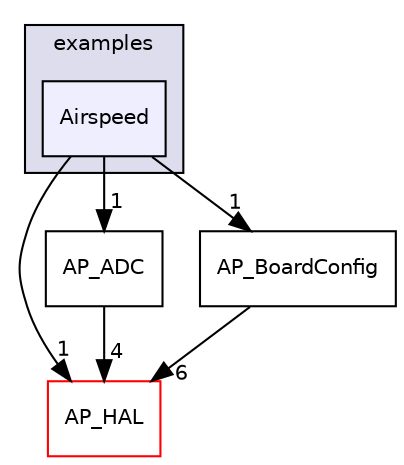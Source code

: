 digraph "libraries/AP_Airspeed/examples/Airspeed" {
  compound=true
  node [ fontsize="10", fontname="Helvetica"];
  edge [ labelfontsize="10", labelfontname="Helvetica"];
  subgraph clusterdir_42e4b097135d2d21026fdabe085c0288 {
    graph [ bgcolor="#ddddee", pencolor="black", label="examples" fontname="Helvetica", fontsize="10", URL="dir_42e4b097135d2d21026fdabe085c0288.html"]
  dir_6f85462fe0b7d25b961401d429f092a2 [shape=box, label="Airspeed", style="filled", fillcolor="#eeeeff", pencolor="black", URL="dir_6f85462fe0b7d25b961401d429f092a2.html"];
  }
  dir_1cbc10423b2512b31103883361e0123b [shape=box label="AP_HAL" fillcolor="white" style="filled" color="red" URL="dir_1cbc10423b2512b31103883361e0123b.html"];
  dir_996e8670f125f81a54035ee10c7e09eb [shape=box label="AP_ADC" URL="dir_996e8670f125f81a54035ee10c7e09eb.html"];
  dir_30f1dfa80a719733e6e74d74b0ee38c1 [shape=box label="AP_BoardConfig" URL="dir_30f1dfa80a719733e6e74d74b0ee38c1.html"];
  dir_6f85462fe0b7d25b961401d429f092a2->dir_1cbc10423b2512b31103883361e0123b [headlabel="1", labeldistance=1.5 headhref="dir_000020_000057.html"];
  dir_6f85462fe0b7d25b961401d429f092a2->dir_996e8670f125f81a54035ee10c7e09eb [headlabel="1", labeldistance=1.5 headhref="dir_000020_000012.html"];
  dir_6f85462fe0b7d25b961401d429f092a2->dir_30f1dfa80a719733e6e74d74b0ee38c1 [headlabel="1", labeldistance=1.5 headhref="dir_000020_000032.html"];
  dir_996e8670f125f81a54035ee10c7e09eb->dir_1cbc10423b2512b31103883361e0123b [headlabel="4", labeldistance=1.5 headhref="dir_000012_000057.html"];
  dir_30f1dfa80a719733e6e74d74b0ee38c1->dir_1cbc10423b2512b31103883361e0123b [headlabel="6", labeldistance=1.5 headhref="dir_000032_000057.html"];
}
